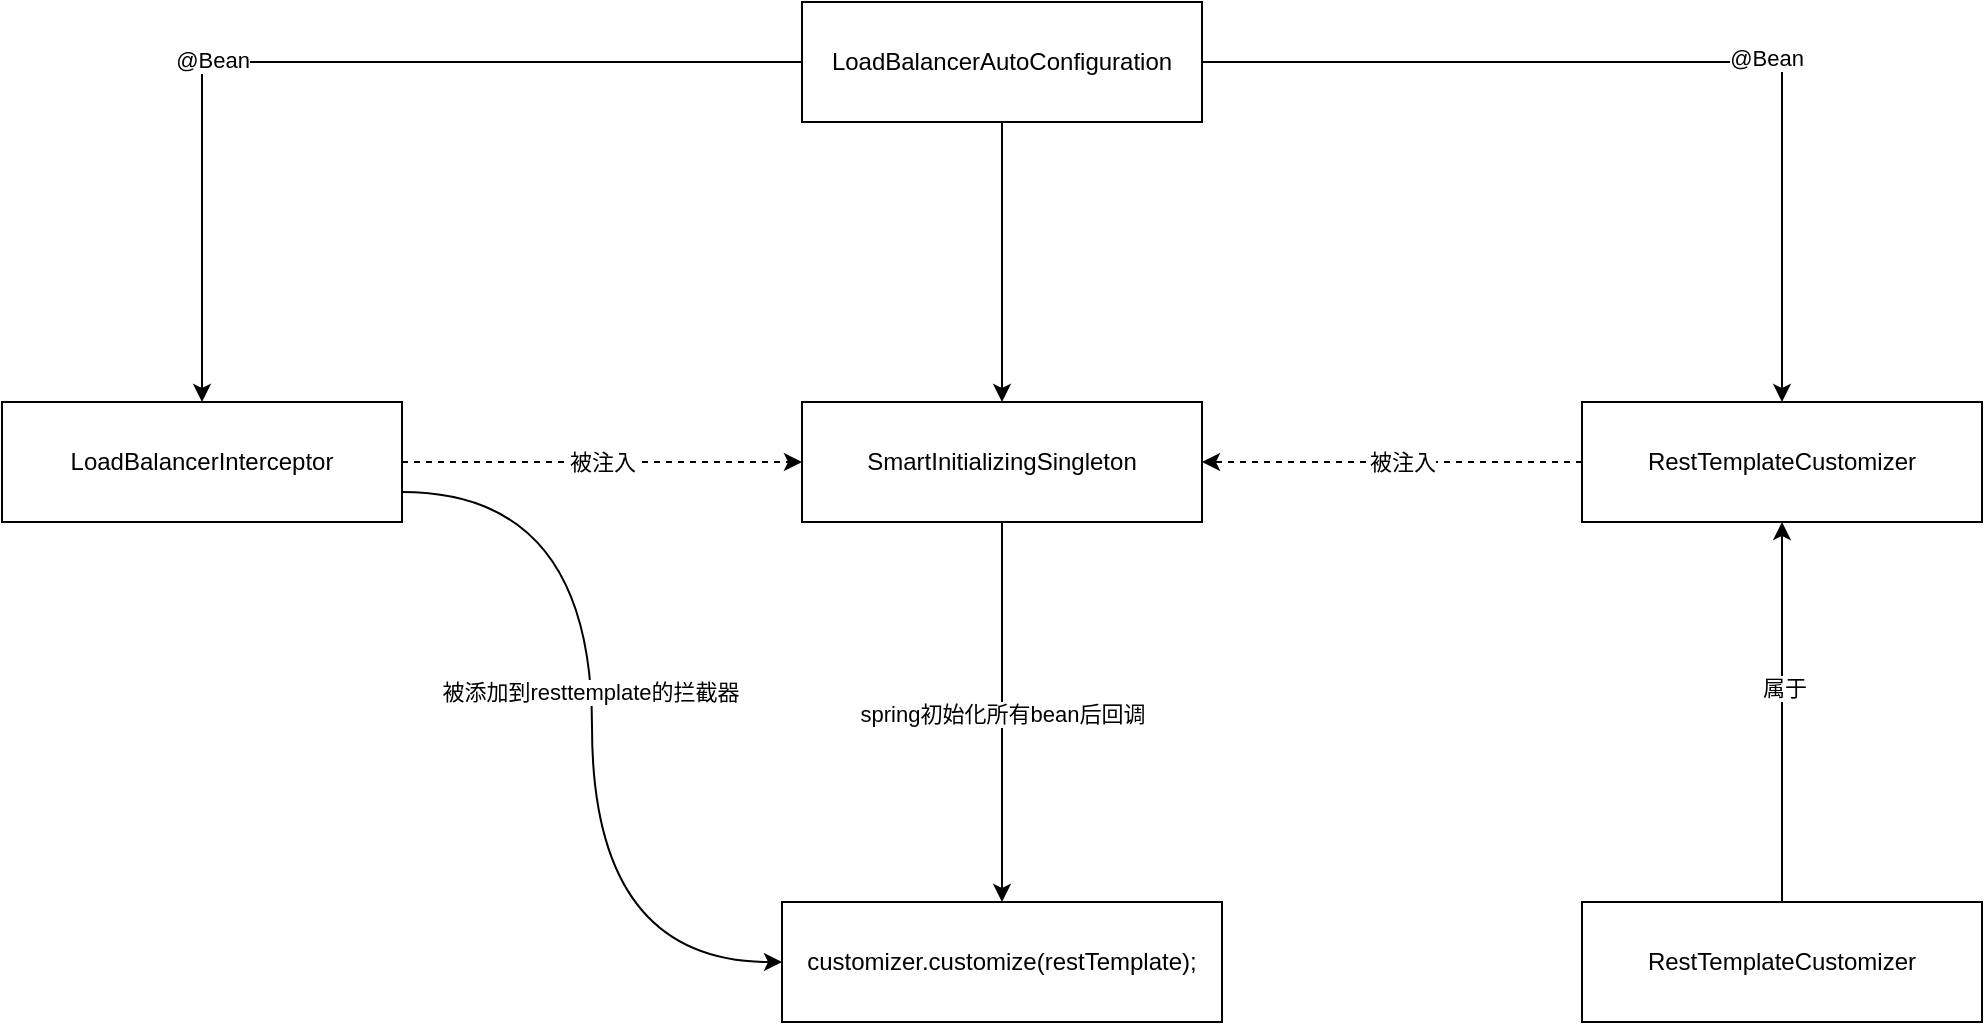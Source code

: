 <mxfile version="14.1.1" type="github">
  <diagram id="X5dpKuWygnAA0jNGLA90" name="Page-1">
    <mxGraphModel dx="2889" dy="762" grid="1" gridSize="10" guides="1" tooltips="1" connect="1" arrows="1" fold="1" page="1" pageScale="1" pageWidth="827" pageHeight="1169" math="0" shadow="0">
      <root>
        <mxCell id="0" />
        <mxCell id="1" parent="0" />
        <mxCell id="YZ4I5TcnRw2fmJpVWaly-18" style="edgeStyle=orthogonalEdgeStyle;rounded=0;orthogonalLoop=1;jettySize=auto;html=1;exitX=0;exitY=0.5;exitDx=0;exitDy=0;" edge="1" parent="1" source="YZ4I5TcnRw2fmJpVWaly-1" target="YZ4I5TcnRw2fmJpVWaly-17">
          <mxGeometry relative="1" as="geometry" />
        </mxCell>
        <mxCell id="YZ4I5TcnRw2fmJpVWaly-19" value="@Bean" style="edgeLabel;html=1;align=center;verticalAlign=middle;resizable=0;points=[];" vertex="1" connectable="0" parent="YZ4I5TcnRw2fmJpVWaly-18">
          <mxGeometry x="0.096" y="-1" relative="1" as="geometry">
            <mxPoint x="-38" as="offset" />
          </mxGeometry>
        </mxCell>
        <mxCell id="YZ4I5TcnRw2fmJpVWaly-21" style="edgeStyle=orthogonalEdgeStyle;rounded=0;orthogonalLoop=1;jettySize=auto;html=1;exitX=1;exitY=0.5;exitDx=0;exitDy=0;" edge="1" parent="1" source="YZ4I5TcnRw2fmJpVWaly-1" target="YZ4I5TcnRw2fmJpVWaly-20">
          <mxGeometry relative="1" as="geometry" />
        </mxCell>
        <mxCell id="YZ4I5TcnRw2fmJpVWaly-22" value="@Bean" style="edgeLabel;html=1;align=center;verticalAlign=middle;resizable=0;points=[];" vertex="1" connectable="0" parent="YZ4I5TcnRw2fmJpVWaly-21">
          <mxGeometry x="0.226" y="2" relative="1" as="geometry">
            <mxPoint as="offset" />
          </mxGeometry>
        </mxCell>
        <mxCell id="YZ4I5TcnRw2fmJpVWaly-27" style="edgeStyle=orthogonalEdgeStyle;rounded=0;orthogonalLoop=1;jettySize=auto;html=1;exitX=0.5;exitY=1;exitDx=0;exitDy=0;" edge="1" parent="1" source="YZ4I5TcnRw2fmJpVWaly-1" target="YZ4I5TcnRw2fmJpVWaly-26">
          <mxGeometry relative="1" as="geometry" />
        </mxCell>
        <mxCell id="YZ4I5TcnRw2fmJpVWaly-1" value="LoadBalancerAutoConfiguration" style="rounded=0;whiteSpace=wrap;" vertex="1" parent="1">
          <mxGeometry x="260" y="120" width="200" height="60" as="geometry" />
        </mxCell>
        <mxCell id="YZ4I5TcnRw2fmJpVWaly-36" style="rounded=0;orthogonalLoop=1;jettySize=auto;html=1;exitX=1;exitY=0.75;exitDx=0;exitDy=0;entryX=0;entryY=0.5;entryDx=0;entryDy=0;edgeStyle=orthogonalEdgeStyle;elbow=vertical;curved=1;" edge="1" parent="1" source="YZ4I5TcnRw2fmJpVWaly-17" target="YZ4I5TcnRw2fmJpVWaly-33">
          <mxGeometry relative="1" as="geometry" />
        </mxCell>
        <mxCell id="YZ4I5TcnRw2fmJpVWaly-37" value="被添加到resttemplate的拦截器" style="edgeLabel;html=1;align=center;verticalAlign=middle;resizable=0;points=[];" vertex="1" connectable="0" parent="YZ4I5TcnRw2fmJpVWaly-36">
          <mxGeometry x="-0.082" y="-1" relative="1" as="geometry">
            <mxPoint as="offset" />
          </mxGeometry>
        </mxCell>
        <mxCell id="YZ4I5TcnRw2fmJpVWaly-41" style="edgeStyle=orthogonalEdgeStyle;orthogonalLoop=1;jettySize=auto;html=1;exitX=1;exitY=0.5;exitDx=0;exitDy=0;entryX=0;entryY=0.5;entryDx=0;entryDy=0;rounded=0;dashed=1;" edge="1" parent="1" source="YZ4I5TcnRw2fmJpVWaly-17" target="YZ4I5TcnRw2fmJpVWaly-26">
          <mxGeometry relative="1" as="geometry" />
        </mxCell>
        <mxCell id="YZ4I5TcnRw2fmJpVWaly-17" value="LoadBalancerInterceptor" style="rounded=0;whiteSpace=wrap;" vertex="1" parent="1">
          <mxGeometry x="-140" y="320" width="200" height="60" as="geometry" />
        </mxCell>
        <mxCell id="YZ4I5TcnRw2fmJpVWaly-31" style="edgeStyle=orthogonalEdgeStyle;rounded=0;orthogonalLoop=1;jettySize=auto;html=1;exitX=0;exitY=0.5;exitDx=0;exitDy=0;entryX=1;entryY=0.5;entryDx=0;entryDy=0;dashed=1;" edge="1" parent="1" source="YZ4I5TcnRw2fmJpVWaly-20" target="YZ4I5TcnRw2fmJpVWaly-26">
          <mxGeometry relative="1" as="geometry" />
        </mxCell>
        <mxCell id="YZ4I5TcnRw2fmJpVWaly-32" value="被注入" style="edgeLabel;html=1;align=center;verticalAlign=middle;resizable=0;points=[];" vertex="1" connectable="0" parent="YZ4I5TcnRw2fmJpVWaly-31">
          <mxGeometry x="-0.137" y="1" relative="1" as="geometry">
            <mxPoint x="-8" y="-1" as="offset" />
          </mxGeometry>
        </mxCell>
        <mxCell id="YZ4I5TcnRw2fmJpVWaly-20" value="RestTemplateCustomizer" style="rounded=0;whiteSpace=wrap;" vertex="1" parent="1">
          <mxGeometry x="650" y="320" width="200" height="60" as="geometry" />
        </mxCell>
        <mxCell id="YZ4I5TcnRw2fmJpVWaly-34" style="edgeStyle=orthogonalEdgeStyle;rounded=0;orthogonalLoop=1;jettySize=auto;html=1;exitX=0.5;exitY=1;exitDx=0;exitDy=0;" edge="1" parent="1" source="YZ4I5TcnRw2fmJpVWaly-26" target="YZ4I5TcnRw2fmJpVWaly-33">
          <mxGeometry relative="1" as="geometry" />
        </mxCell>
        <mxCell id="YZ4I5TcnRw2fmJpVWaly-35" value="spring初始化所有bean后回调" style="edgeLabel;html=1;align=center;verticalAlign=middle;resizable=0;points=[];" vertex="1" connectable="0" parent="YZ4I5TcnRw2fmJpVWaly-34">
          <mxGeometry x="-0.2" y="-1" relative="1" as="geometry">
            <mxPoint x="1" y="20" as="offset" />
          </mxGeometry>
        </mxCell>
        <mxCell id="YZ4I5TcnRw2fmJpVWaly-26" value="SmartInitializingSingleton" style="rounded=0;whiteSpace=wrap;" vertex="1" parent="1">
          <mxGeometry x="260" y="320" width="200" height="60" as="geometry" />
        </mxCell>
        <mxCell id="YZ4I5TcnRw2fmJpVWaly-33" value="customizer.customize(restTemplate);" style="rounded=0;whiteSpace=wrap;" vertex="1" parent="1">
          <mxGeometry x="250" y="570" width="220" height="60" as="geometry" />
        </mxCell>
        <mxCell id="YZ4I5TcnRw2fmJpVWaly-42" value="被注入" style="edgeLabel;html=1;align=center;verticalAlign=middle;resizable=0;points=[];" vertex="1" connectable="0" parent="1">
          <mxGeometry x="160" y="350" as="geometry" />
        </mxCell>
        <mxCell id="YZ4I5TcnRw2fmJpVWaly-45" style="edgeStyle=orthogonalEdgeStyle;rounded=0;orthogonalLoop=1;jettySize=auto;html=1;exitX=0.5;exitY=0;exitDx=0;exitDy=0;strokeColor=#000000;" edge="1" parent="1" source="YZ4I5TcnRw2fmJpVWaly-43" target="YZ4I5TcnRw2fmJpVWaly-20">
          <mxGeometry relative="1" as="geometry" />
        </mxCell>
        <mxCell id="YZ4I5TcnRw2fmJpVWaly-46" value="属于" style="edgeLabel;html=1;align=center;verticalAlign=middle;resizable=0;points=[];" vertex="1" connectable="0" parent="YZ4I5TcnRw2fmJpVWaly-45">
          <mxGeometry x="0.126" y="-1" relative="1" as="geometry">
            <mxPoint as="offset" />
          </mxGeometry>
        </mxCell>
        <mxCell id="YZ4I5TcnRw2fmJpVWaly-43" value="RestTemplateCustomizer" style="rounded=0;whiteSpace=wrap;" vertex="1" parent="1">
          <mxGeometry x="650" y="570" width="200" height="60" as="geometry" />
        </mxCell>
      </root>
    </mxGraphModel>
  </diagram>
</mxfile>
